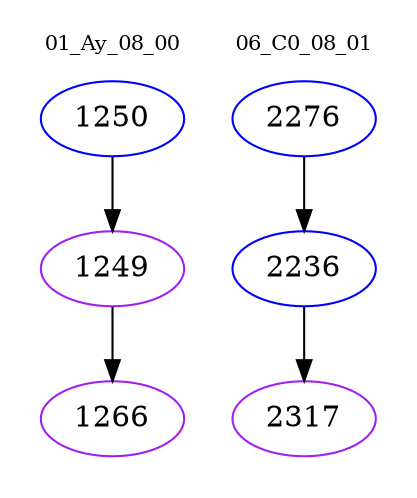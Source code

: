 digraph{
subgraph cluster_0 {
color = white
label = "01_Ay_08_00";
fontsize=10;
T0_1250 [label="1250", color="blue"]
T0_1250 -> T0_1249 [color="black"]
T0_1249 [label="1249", color="purple"]
T0_1249 -> T0_1266 [color="black"]
T0_1266 [label="1266", color="purple"]
}
subgraph cluster_1 {
color = white
label = "06_C0_08_01";
fontsize=10;
T1_2276 [label="2276", color="blue"]
T1_2276 -> T1_2236 [color="black"]
T1_2236 [label="2236", color="blue"]
T1_2236 -> T1_2317 [color="black"]
T1_2317 [label="2317", color="purple"]
}
}
